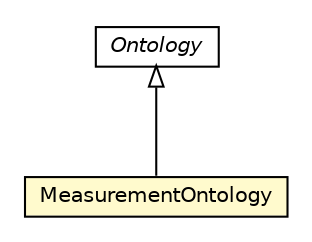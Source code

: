 #!/usr/local/bin/dot
#
# Class diagram 
# Generated by UMLGraph version R5_6-24-gf6e263 (http://www.umlgraph.org/)
#

digraph G {
	edge [fontname="Helvetica",fontsize=10,labelfontname="Helvetica",labelfontsize=10];
	node [fontname="Helvetica",fontsize=10,shape=plaintext];
	nodesep=0.25;
	ranksep=0.5;
	// org.universAAL.ontology.measurement.MeasurementOntology
	c236880 [label=<<table title="org.universAAL.ontology.measurement.MeasurementOntology" border="0" cellborder="1" cellspacing="0" cellpadding="2" port="p" bgcolor="lemonChiffon" href="./MeasurementOntology.html">
		<tr><td><table border="0" cellspacing="0" cellpadding="1">
<tr><td align="center" balign="center"> MeasurementOntology </td></tr>
		</table></td></tr>
		</table>>, URL="./MeasurementOntology.html", fontname="Helvetica", fontcolor="black", fontsize=10.0];
	//org.universAAL.ontology.measurement.MeasurementOntology extends org.universAAL.middleware.owl.Ontology
	c237347:p -> c236880:p [dir=back,arrowtail=empty];
	// org.universAAL.middleware.owl.Ontology
	c237347 [label=<<table title="org.universAAL.middleware.owl.Ontology" border="0" cellborder="1" cellspacing="0" cellpadding="2" port="p" href="http://java.sun.com/j2se/1.4.2/docs/api/org/universAAL/middleware/owl/Ontology.html">
		<tr><td><table border="0" cellspacing="0" cellpadding="1">
<tr><td align="center" balign="center"><font face="Helvetica-Oblique"> Ontology </font></td></tr>
		</table></td></tr>
		</table>>, URL="http://java.sun.com/j2se/1.4.2/docs/api/org/universAAL/middleware/owl/Ontology.html", fontname="Helvetica", fontcolor="black", fontsize=10.0];
}

